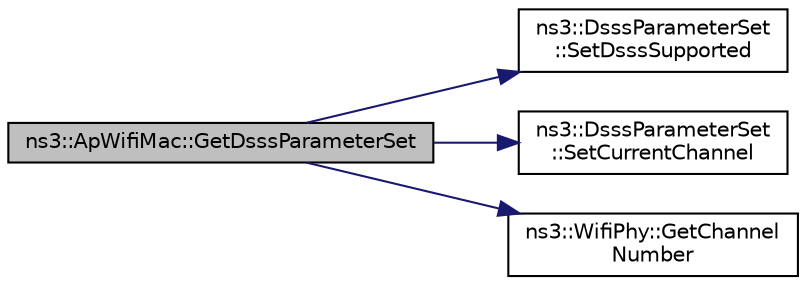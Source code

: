 digraph "ns3::ApWifiMac::GetDsssParameterSet"
{
  edge [fontname="Helvetica",fontsize="10",labelfontname="Helvetica",labelfontsize="10"];
  node [fontname="Helvetica",fontsize="10",shape=record];
  rankdir="LR";
  Node1 [label="ns3::ApWifiMac::GetDsssParameterSet",height=0.2,width=0.4,color="black", fillcolor="grey75", style="filled", fontcolor="black"];
  Node1 -> Node2 [color="midnightblue",fontsize="10",style="solid"];
  Node2 [label="ns3::DsssParameterSet\l::SetDsssSupported",height=0.2,width=0.4,color="black", fillcolor="white", style="filled",URL="$d5/dc1/classns3_1_1DsssParameterSet.html#aface43655b0b568581d507b04dace538"];
  Node1 -> Node3 [color="midnightblue",fontsize="10",style="solid"];
  Node3 [label="ns3::DsssParameterSet\l::SetCurrentChannel",height=0.2,width=0.4,color="black", fillcolor="white", style="filled",URL="$d5/dc1/classns3_1_1DsssParameterSet.html#a52e56c7e20f9a889197920060d3b7a01"];
  Node1 -> Node4 [color="midnightblue",fontsize="10",style="solid"];
  Node4 [label="ns3::WifiPhy::GetChannel\lNumber",height=0.2,width=0.4,color="black", fillcolor="white", style="filled",URL="$d6/d5a/classns3_1_1WifiPhy.html#a5cf0ccf06109ace61db51c83e91b7e8d"];
}
